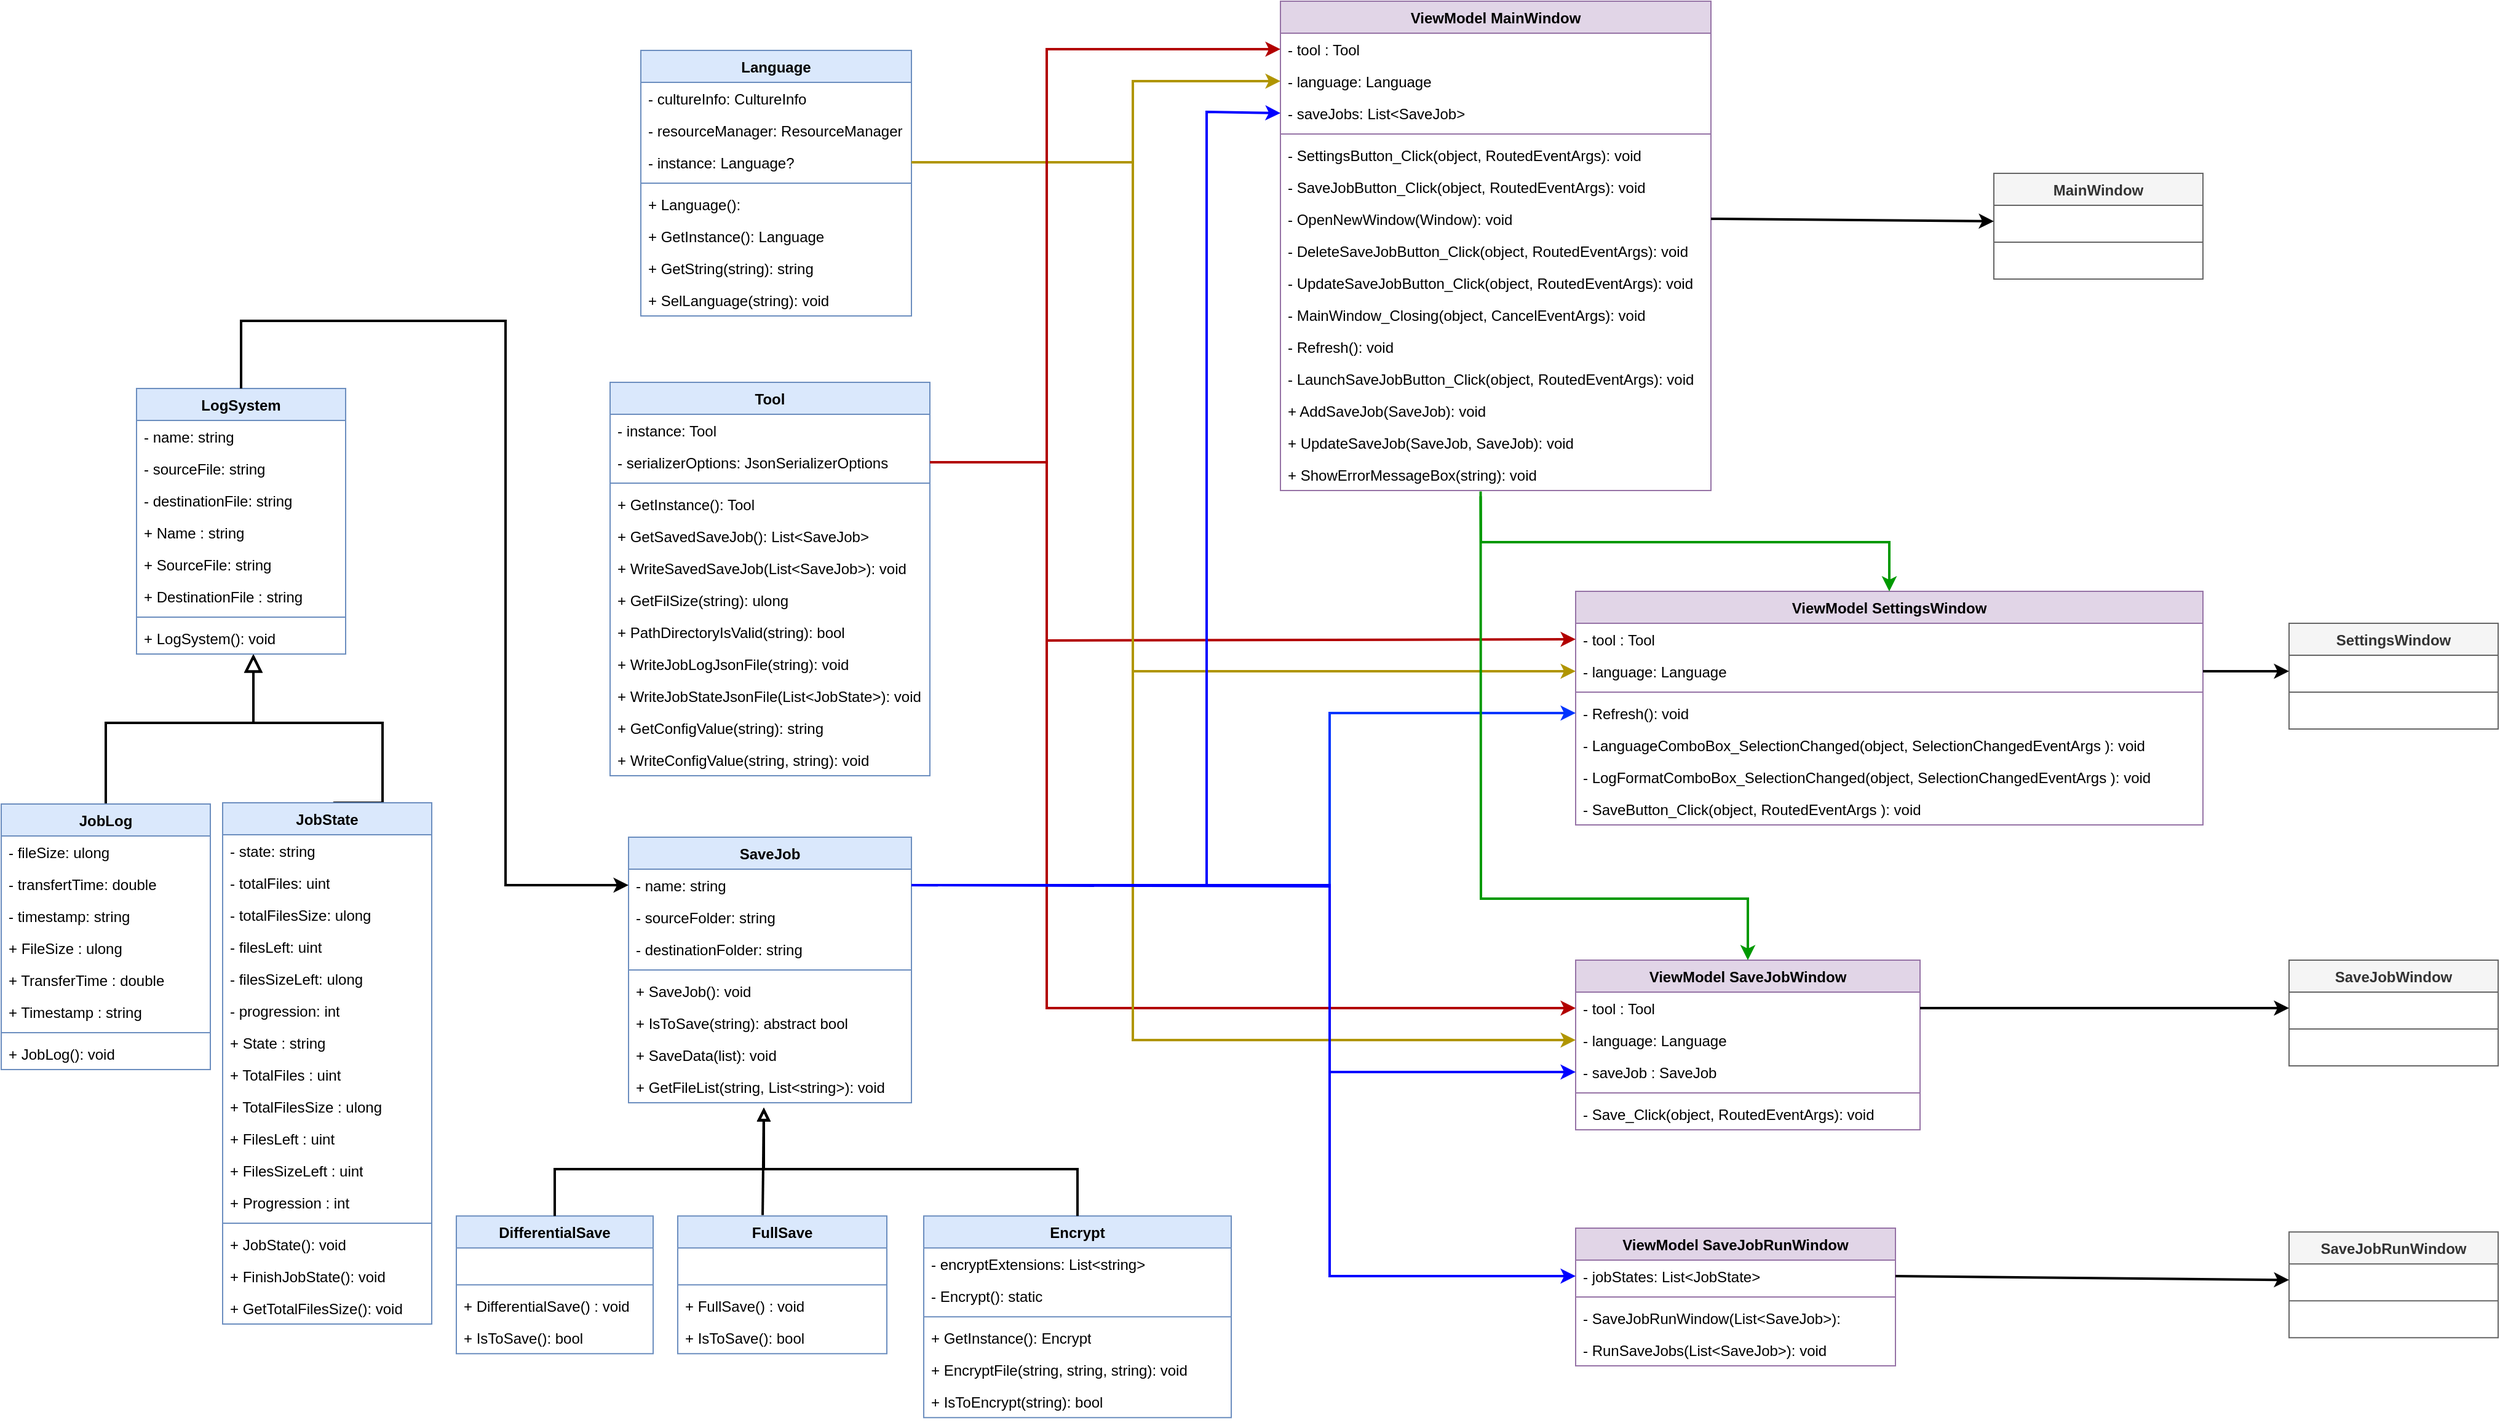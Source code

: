<mxfile version="23.1.6" type="device">
  <diagram name="Page-1" id="JpAXCu7zVkkuIFzoFmwY">
    <mxGraphModel dx="3475" dy="1305" grid="1" gridSize="10" guides="1" tooltips="1" connect="1" arrows="1" fold="1" page="1" pageScale="1" pageWidth="850" pageHeight="1100" background="#ffffff" math="0" shadow="0">
      <root>
        <mxCell id="0" />
        <mxCell id="1" parent="0" />
        <mxCell id="xcpjmEeFddDy2RehwTKN-107" value="SaveJobRunWindow" style="swimlane;fontStyle=1;align=center;verticalAlign=top;childLayout=stackLayout;horizontal=1;startSize=26;horizontalStack=0;resizeParent=1;resizeParentMax=0;resizeLast=0;collapsible=1;marginBottom=0;whiteSpace=wrap;html=1;fillColor=#f5f5f5;strokeColor=#666666;fontColor=#333333;" parent="1" vertex="1">
          <mxGeometry x="1320" y="1431.15" width="170" height="86" as="geometry" />
        </mxCell>
        <mxCell id="xcpjmEeFddDy2RehwTKN-108" value="&amp;nbsp;" style="text;strokeColor=none;fillColor=none;align=left;verticalAlign=top;spacingLeft=4;spacingRight=4;overflow=hidden;rotatable=0;points=[[0,0.5],[1,0.5]];portConstraint=eastwest;whiteSpace=wrap;html=1;" parent="xcpjmEeFddDy2RehwTKN-107" vertex="1">
          <mxGeometry y="26" width="170" height="26" as="geometry" />
        </mxCell>
        <mxCell id="xcpjmEeFddDy2RehwTKN-109" value="" style="line;strokeWidth=1;fillColor=none;align=left;verticalAlign=middle;spacingTop=-1;spacingLeft=3;spacingRight=3;rotatable=0;labelPosition=right;points=[];portConstraint=eastwest;strokeColor=inherit;" parent="xcpjmEeFddDy2RehwTKN-107" vertex="1">
          <mxGeometry y="52" width="170" height="8" as="geometry" />
        </mxCell>
        <mxCell id="xcpjmEeFddDy2RehwTKN-110" value="&lt;div&gt;&lt;br&gt;&lt;/div&gt;" style="text;strokeColor=none;fillColor=none;align=left;verticalAlign=top;spacingLeft=4;spacingRight=4;overflow=hidden;rotatable=0;points=[[0,0.5],[1,0.5]];portConstraint=eastwest;whiteSpace=wrap;html=1;" parent="xcpjmEeFddDy2RehwTKN-107" vertex="1">
          <mxGeometry y="60" width="170" height="26" as="geometry" />
        </mxCell>
        <mxCell id="xcpjmEeFddDy2RehwTKN-127" value="SettingsWindow" style="swimlane;fontStyle=1;align=center;verticalAlign=top;childLayout=stackLayout;horizontal=1;startSize=26;horizontalStack=0;resizeParent=1;resizeParentMax=0;resizeLast=0;collapsible=1;marginBottom=0;whiteSpace=wrap;html=1;fillColor=#f5f5f5;strokeColor=#666666;fontColor=#333333;" parent="1" vertex="1">
          <mxGeometry x="1320" y="936" width="170" height="86" as="geometry" />
        </mxCell>
        <mxCell id="xcpjmEeFddDy2RehwTKN-128" value="&amp;nbsp;" style="text;strokeColor=none;fillColor=none;align=left;verticalAlign=top;spacingLeft=4;spacingRight=4;overflow=hidden;rotatable=0;points=[[0,0.5],[1,0.5]];portConstraint=eastwest;whiteSpace=wrap;html=1;" parent="xcpjmEeFddDy2RehwTKN-127" vertex="1">
          <mxGeometry y="26" width="170" height="26" as="geometry" />
        </mxCell>
        <mxCell id="xcpjmEeFddDy2RehwTKN-129" value="" style="line;strokeWidth=1;fillColor=none;align=left;verticalAlign=middle;spacingTop=-1;spacingLeft=3;spacingRight=3;rotatable=0;labelPosition=right;points=[];portConstraint=eastwest;strokeColor=inherit;" parent="xcpjmEeFddDy2RehwTKN-127" vertex="1">
          <mxGeometry y="52" width="170" height="8" as="geometry" />
        </mxCell>
        <mxCell id="xcpjmEeFddDy2RehwTKN-130" value="&lt;div&gt;&lt;br&gt;&lt;/div&gt;" style="text;strokeColor=none;fillColor=none;align=left;verticalAlign=top;spacingLeft=4;spacingRight=4;overflow=hidden;rotatable=0;points=[[0,0.5],[1,0.5]];portConstraint=eastwest;whiteSpace=wrap;html=1;" parent="xcpjmEeFddDy2RehwTKN-127" vertex="1">
          <mxGeometry y="60" width="170" height="26" as="geometry" />
        </mxCell>
        <mxCell id="xcpjmEeFddDy2RehwTKN-131" value="SaveJobWindow" style="swimlane;fontStyle=1;align=center;verticalAlign=top;childLayout=stackLayout;horizontal=1;startSize=26;horizontalStack=0;resizeParent=1;resizeParentMax=0;resizeLast=0;collapsible=1;marginBottom=0;whiteSpace=wrap;html=1;fillColor=#f5f5f5;strokeColor=#666666;fontColor=#333333;" parent="1" vertex="1">
          <mxGeometry x="1320" y="1210" width="170" height="86" as="geometry" />
        </mxCell>
        <mxCell id="xcpjmEeFddDy2RehwTKN-132" value="&amp;nbsp;" style="text;strokeColor=none;fillColor=none;align=left;verticalAlign=top;spacingLeft=4;spacingRight=4;overflow=hidden;rotatable=0;points=[[0,0.5],[1,0.5]];portConstraint=eastwest;whiteSpace=wrap;html=1;" parent="xcpjmEeFddDy2RehwTKN-131" vertex="1">
          <mxGeometry y="26" width="170" height="26" as="geometry" />
        </mxCell>
        <mxCell id="xcpjmEeFddDy2RehwTKN-133" value="" style="line;strokeWidth=1;fillColor=none;align=left;verticalAlign=middle;spacingTop=-1;spacingLeft=3;spacingRight=3;rotatable=0;labelPosition=right;points=[];portConstraint=eastwest;strokeColor=inherit;" parent="xcpjmEeFddDy2RehwTKN-131" vertex="1">
          <mxGeometry y="52" width="170" height="8" as="geometry" />
        </mxCell>
        <mxCell id="xcpjmEeFddDy2RehwTKN-134" value="&lt;div&gt;&lt;br&gt;&lt;/div&gt;" style="text;strokeColor=none;fillColor=none;align=left;verticalAlign=top;spacingLeft=4;spacingRight=4;overflow=hidden;rotatable=0;points=[[0,0.5],[1,0.5]];portConstraint=eastwest;whiteSpace=wrap;html=1;" parent="xcpjmEeFddDy2RehwTKN-131" vertex="1">
          <mxGeometry y="60" width="170" height="26" as="geometry" />
        </mxCell>
        <mxCell id="xcpjmEeFddDy2RehwTKN-286" value="Tool" style="swimlane;fontStyle=1;align=center;verticalAlign=top;childLayout=stackLayout;horizontal=1;startSize=26;horizontalStack=0;resizeParent=1;resizeParentMax=0;resizeLast=0;collapsible=1;marginBottom=0;whiteSpace=wrap;html=1;fillColor=#dae8fc;strokeColor=#6c8ebf;" parent="1" vertex="1">
          <mxGeometry x="-45" y="740" width="260" height="320" as="geometry" />
        </mxCell>
        <mxCell id="xcpjmEeFddDy2RehwTKN-287" value="- instance: Tool" style="text;strokeColor=none;fillColor=none;align=left;verticalAlign=top;spacingLeft=4;spacingRight=4;overflow=hidden;rotatable=0;points=[[0,0.5],[1,0.5]];portConstraint=eastwest;whiteSpace=wrap;html=1;" parent="xcpjmEeFddDy2RehwTKN-286" vertex="1">
          <mxGeometry y="26" width="260" height="26" as="geometry" />
        </mxCell>
        <mxCell id="xcpjmEeFddDy2RehwTKN-288" value="- serializerOptions: JsonSerializerOptions&amp;nbsp;" style="text;strokeColor=none;fillColor=none;align=left;verticalAlign=top;spacingLeft=4;spacingRight=4;overflow=hidden;rotatable=0;points=[[0,0.5],[1,0.5]];portConstraint=eastwest;whiteSpace=wrap;html=1;" parent="xcpjmEeFddDy2RehwTKN-286" vertex="1">
          <mxGeometry y="52" width="260" height="26" as="geometry" />
        </mxCell>
        <mxCell id="xcpjmEeFddDy2RehwTKN-289" value="" style="line;strokeWidth=1;fillColor=none;align=left;verticalAlign=middle;spacingTop=-1;spacingLeft=3;spacingRight=3;rotatable=0;labelPosition=right;points=[];portConstraint=eastwest;strokeColor=inherit;" parent="xcpjmEeFddDy2RehwTKN-286" vertex="1">
          <mxGeometry y="78" width="260" height="8" as="geometry" />
        </mxCell>
        <mxCell id="xcpjmEeFddDy2RehwTKN-290" value="+ GetInstance(): Tool" style="text;strokeColor=none;fillColor=none;align=left;verticalAlign=top;spacingLeft=4;spacingRight=4;overflow=hidden;rotatable=0;points=[[0,0.5],[1,0.5]];portConstraint=eastwest;whiteSpace=wrap;html=1;" parent="xcpjmEeFddDy2RehwTKN-286" vertex="1">
          <mxGeometry y="86" width="260" height="26" as="geometry" />
        </mxCell>
        <mxCell id="xcpjmEeFddDy2RehwTKN-291" value="+ GetSavedSaveJob(): List&amp;lt;SaveJob&amp;gt;" style="text;strokeColor=none;fillColor=none;align=left;verticalAlign=top;spacingLeft=4;spacingRight=4;overflow=hidden;rotatable=0;points=[[0,0.5],[1,0.5]];portConstraint=eastwest;whiteSpace=wrap;html=1;" parent="xcpjmEeFddDy2RehwTKN-286" vertex="1">
          <mxGeometry y="112" width="260" height="26" as="geometry" />
        </mxCell>
        <mxCell id="xcpjmEeFddDy2RehwTKN-292" value="+ WriteSavedSaveJob(List&amp;lt;SaveJob&amp;gt;): void&amp;nbsp;" style="text;strokeColor=none;fillColor=none;align=left;verticalAlign=top;spacingLeft=4;spacingRight=4;overflow=hidden;rotatable=0;points=[[0,0.5],[1,0.5]];portConstraint=eastwest;whiteSpace=wrap;html=1;" parent="xcpjmEeFddDy2RehwTKN-286" vertex="1">
          <mxGeometry y="138" width="260" height="26" as="geometry" />
        </mxCell>
        <mxCell id="xcpjmEeFddDy2RehwTKN-293" value="+ GetFilSize(string): ulong" style="text;strokeColor=none;fillColor=none;align=left;verticalAlign=top;spacingLeft=4;spacingRight=4;overflow=hidden;rotatable=0;points=[[0,0.5],[1,0.5]];portConstraint=eastwest;whiteSpace=wrap;html=1;" parent="xcpjmEeFddDy2RehwTKN-286" vertex="1">
          <mxGeometry y="164" width="260" height="26" as="geometry" />
        </mxCell>
        <mxCell id="xcpjmEeFddDy2RehwTKN-294" value="+ PathDirectoryIsValid(string): bool" style="text;strokeColor=none;fillColor=none;align=left;verticalAlign=top;spacingLeft=4;spacingRight=4;overflow=hidden;rotatable=0;points=[[0,0.5],[1,0.5]];portConstraint=eastwest;whiteSpace=wrap;html=1;" parent="xcpjmEeFddDy2RehwTKN-286" vertex="1">
          <mxGeometry y="190" width="260" height="26" as="geometry" />
        </mxCell>
        <mxCell id="xcpjmEeFddDy2RehwTKN-295" value="+ WriteJobLogJsonFile(string): void" style="text;strokeColor=none;fillColor=none;align=left;verticalAlign=top;spacingLeft=4;spacingRight=4;overflow=hidden;rotatable=0;points=[[0,0.5],[1,0.5]];portConstraint=eastwest;whiteSpace=wrap;html=1;" parent="xcpjmEeFddDy2RehwTKN-286" vertex="1">
          <mxGeometry y="216" width="260" height="26" as="geometry" />
        </mxCell>
        <mxCell id="xcpjmEeFddDy2RehwTKN-296" value="+ WriteJobStateJsonFile(List&amp;lt;JobState&amp;gt;): void" style="text;strokeColor=none;fillColor=none;align=left;verticalAlign=top;spacingLeft=4;spacingRight=4;overflow=hidden;rotatable=0;points=[[0,0.5],[1,0.5]];portConstraint=eastwest;whiteSpace=wrap;html=1;" parent="xcpjmEeFddDy2RehwTKN-286" vertex="1">
          <mxGeometry y="242" width="260" height="26" as="geometry" />
        </mxCell>
        <mxCell id="RHlhWhEu1yt-TJ7gGZLQ-40" value="+ GetConfigValue(string): string" style="text;strokeColor=none;fillColor=none;align=left;verticalAlign=top;spacingLeft=4;spacingRight=4;overflow=hidden;rotatable=0;points=[[0,0.5],[1,0.5]];portConstraint=eastwest;whiteSpace=wrap;html=1;" parent="xcpjmEeFddDy2RehwTKN-286" vertex="1">
          <mxGeometry y="268" width="260" height="26" as="geometry" />
        </mxCell>
        <mxCell id="RHlhWhEu1yt-TJ7gGZLQ-52" value="+ WriteConfigValue(string, string): void" style="text;strokeColor=none;fillColor=none;align=left;verticalAlign=top;spacingLeft=4;spacingRight=4;overflow=hidden;rotatable=0;points=[[0,0.5],[1,0.5]];portConstraint=eastwest;whiteSpace=wrap;html=1;" parent="xcpjmEeFddDy2RehwTKN-286" vertex="1">
          <mxGeometry y="294" width="260" height="26" as="geometry" />
        </mxCell>
        <mxCell id="xcpjmEeFddDy2RehwTKN-297" value="Language" style="swimlane;fontStyle=1;align=center;verticalAlign=top;childLayout=stackLayout;horizontal=1;startSize=26;horizontalStack=0;resizeParent=1;resizeParentMax=0;resizeLast=0;collapsible=1;marginBottom=0;whiteSpace=wrap;html=1;fillColor=#dae8fc;strokeColor=#6c8ebf;" parent="1" vertex="1">
          <mxGeometry x="-20" y="470" width="220" height="216" as="geometry" />
        </mxCell>
        <mxCell id="xcpjmEeFddDy2RehwTKN-298" value="- cultureInfo: CultureInfo" style="text;strokeColor=none;fillColor=none;align=left;verticalAlign=top;spacingLeft=4;spacingRight=4;overflow=hidden;rotatable=0;points=[[0,0.5],[1,0.5]];portConstraint=eastwest;whiteSpace=wrap;html=1;" parent="xcpjmEeFddDy2RehwTKN-297" vertex="1">
          <mxGeometry y="26" width="220" height="26" as="geometry" />
        </mxCell>
        <mxCell id="xcpjmEeFddDy2RehwTKN-299" value="- resourceManager: ResourceManager" style="text;strokeColor=none;fillColor=none;align=left;verticalAlign=top;spacingLeft=4;spacingRight=4;overflow=hidden;rotatable=0;points=[[0,0.5],[1,0.5]];portConstraint=eastwest;whiteSpace=wrap;html=1;" parent="xcpjmEeFddDy2RehwTKN-297" vertex="1">
          <mxGeometry y="52" width="220" height="26" as="geometry" />
        </mxCell>
        <mxCell id="xcpjmEeFddDy2RehwTKN-300" value="- instance: Language?" style="text;strokeColor=none;fillColor=none;align=left;verticalAlign=top;spacingLeft=4;spacingRight=4;overflow=hidden;rotatable=0;points=[[0,0.5],[1,0.5]];portConstraint=eastwest;whiteSpace=wrap;html=1;" parent="xcpjmEeFddDy2RehwTKN-297" vertex="1">
          <mxGeometry y="78" width="220" height="26" as="geometry" />
        </mxCell>
        <mxCell id="xcpjmEeFddDy2RehwTKN-301" value="" style="line;strokeWidth=1;fillColor=none;align=left;verticalAlign=middle;spacingTop=-1;spacingLeft=3;spacingRight=3;rotatable=0;labelPosition=right;points=[];portConstraint=eastwest;strokeColor=inherit;" parent="xcpjmEeFddDy2RehwTKN-297" vertex="1">
          <mxGeometry y="104" width="220" height="8" as="geometry" />
        </mxCell>
        <mxCell id="xcpjmEeFddDy2RehwTKN-302" value="+ Language():&amp;nbsp;" style="text;strokeColor=none;fillColor=none;align=left;verticalAlign=top;spacingLeft=4;spacingRight=4;overflow=hidden;rotatable=0;points=[[0,0.5],[1,0.5]];portConstraint=eastwest;whiteSpace=wrap;html=1;" parent="xcpjmEeFddDy2RehwTKN-297" vertex="1">
          <mxGeometry y="112" width="220" height="26" as="geometry" />
        </mxCell>
        <mxCell id="xcpjmEeFddDy2RehwTKN-303" value="+ GetInstance(): Language" style="text;strokeColor=none;fillColor=none;align=left;verticalAlign=top;spacingLeft=4;spacingRight=4;overflow=hidden;rotatable=0;points=[[0,0.5],[1,0.5]];portConstraint=eastwest;whiteSpace=wrap;html=1;" parent="xcpjmEeFddDy2RehwTKN-297" vertex="1">
          <mxGeometry y="138" width="220" height="26" as="geometry" />
        </mxCell>
        <mxCell id="xcpjmEeFddDy2RehwTKN-304" value="+ GetString(string): string" style="text;strokeColor=none;fillColor=none;align=left;verticalAlign=top;spacingLeft=4;spacingRight=4;overflow=hidden;rotatable=0;points=[[0,0.5],[1,0.5]];portConstraint=eastwest;whiteSpace=wrap;html=1;" parent="xcpjmEeFddDy2RehwTKN-297" vertex="1">
          <mxGeometry y="164" width="220" height="26" as="geometry" />
        </mxCell>
        <mxCell id="xcpjmEeFddDy2RehwTKN-305" value="+ SelLanguage(string): void" style="text;strokeColor=none;fillColor=none;align=left;verticalAlign=top;spacingLeft=4;spacingRight=4;overflow=hidden;rotatable=0;points=[[0,0.5],[1,0.5]];portConstraint=eastwest;whiteSpace=wrap;html=1;" parent="xcpjmEeFddDy2RehwTKN-297" vertex="1">
          <mxGeometry y="190" width="220" height="26" as="geometry" />
        </mxCell>
        <mxCell id="xcpjmEeFddDy2RehwTKN-306" value="SaveJob" style="swimlane;fontStyle=1;align=center;verticalAlign=top;childLayout=stackLayout;horizontal=1;startSize=26;horizontalStack=0;resizeParent=1;resizeParentMax=0;resizeLast=0;collapsible=1;marginBottom=0;whiteSpace=wrap;html=1;fillColor=#dae8fc;strokeColor=#6c8ebf;" parent="1" vertex="1">
          <mxGeometry x="-30" y="1110" width="230" height="216" as="geometry" />
        </mxCell>
        <mxCell id="xcpjmEeFddDy2RehwTKN-307" value="- name: string" style="text;strokeColor=none;fillColor=none;align=left;verticalAlign=top;spacingLeft=4;spacingRight=4;overflow=hidden;rotatable=0;points=[[0,0.5],[1,0.5]];portConstraint=eastwest;whiteSpace=wrap;html=1;" parent="xcpjmEeFddDy2RehwTKN-306" vertex="1">
          <mxGeometry y="26" width="230" height="26" as="geometry" />
        </mxCell>
        <mxCell id="xcpjmEeFddDy2RehwTKN-308" value="- sourceFolder: string" style="text;strokeColor=none;fillColor=none;align=left;verticalAlign=top;spacingLeft=4;spacingRight=4;overflow=hidden;rotatable=0;points=[[0,0.5],[1,0.5]];portConstraint=eastwest;whiteSpace=wrap;html=1;" parent="xcpjmEeFddDy2RehwTKN-306" vertex="1">
          <mxGeometry y="52" width="230" height="26" as="geometry" />
        </mxCell>
        <mxCell id="xcpjmEeFddDy2RehwTKN-309" value="- destinationFolder: string" style="text;strokeColor=none;fillColor=none;align=left;verticalAlign=top;spacingLeft=4;spacingRight=4;overflow=hidden;rotatable=0;points=[[0,0.5],[1,0.5]];portConstraint=eastwest;whiteSpace=wrap;html=1;" parent="xcpjmEeFddDy2RehwTKN-306" vertex="1">
          <mxGeometry y="78" width="230" height="26" as="geometry" />
        </mxCell>
        <mxCell id="xcpjmEeFddDy2RehwTKN-310" value="" style="line;strokeWidth=1;fillColor=none;align=left;verticalAlign=middle;spacingTop=-1;spacingLeft=3;spacingRight=3;rotatable=0;labelPosition=right;points=[];portConstraint=eastwest;strokeColor=inherit;" parent="xcpjmEeFddDy2RehwTKN-306" vertex="1">
          <mxGeometry y="104" width="230" height="8" as="geometry" />
        </mxCell>
        <mxCell id="xcpjmEeFddDy2RehwTKN-311" value="+ SaveJob(): void" style="text;strokeColor=none;fillColor=none;align=left;verticalAlign=top;spacingLeft=4;spacingRight=4;overflow=hidden;rotatable=0;points=[[0,0.5],[1,0.5]];portConstraint=eastwest;whiteSpace=wrap;html=1;" parent="xcpjmEeFddDy2RehwTKN-306" vertex="1">
          <mxGeometry y="112" width="230" height="26" as="geometry" />
        </mxCell>
        <mxCell id="xcpjmEeFddDy2RehwTKN-312" value="+ IsToSave(string): abstract bool" style="text;strokeColor=none;fillColor=none;align=left;verticalAlign=top;spacingLeft=4;spacingRight=4;overflow=hidden;rotatable=0;points=[[0,0.5],[1,0.5]];portConstraint=eastwest;whiteSpace=wrap;html=1;" parent="xcpjmEeFddDy2RehwTKN-306" vertex="1">
          <mxGeometry y="138" width="230" height="26" as="geometry" />
        </mxCell>
        <mxCell id="xcpjmEeFddDy2RehwTKN-313" value="+ SaveData(list): void" style="text;strokeColor=none;fillColor=none;align=left;verticalAlign=top;spacingLeft=4;spacingRight=4;overflow=hidden;rotatable=0;points=[[0,0.5],[1,0.5]];portConstraint=eastwest;whiteSpace=wrap;html=1;" parent="xcpjmEeFddDy2RehwTKN-306" vertex="1">
          <mxGeometry y="164" width="230" height="26" as="geometry" />
        </mxCell>
        <mxCell id="xcpjmEeFddDy2RehwTKN-314" value="+ GetFileList(string, List&amp;lt;string&amp;gt;): void" style="text;strokeColor=none;fillColor=none;align=left;verticalAlign=top;spacingLeft=4;spacingRight=4;overflow=hidden;rotatable=0;points=[[0,0.5],[1,0.5]];portConstraint=eastwest;whiteSpace=wrap;html=1;" parent="xcpjmEeFddDy2RehwTKN-306" vertex="1">
          <mxGeometry y="190" width="230" height="26" as="geometry" />
        </mxCell>
        <mxCell id="xcpjmEeFddDy2RehwTKN-315" value="FullSave" style="swimlane;fontStyle=1;align=center;verticalAlign=top;childLayout=stackLayout;horizontal=1;startSize=26;horizontalStack=0;resizeParent=1;resizeParentMax=0;resizeLast=0;collapsible=1;marginBottom=0;whiteSpace=wrap;html=1;fillColor=#dae8fc;strokeColor=#6c8ebf;" parent="1" vertex="1">
          <mxGeometry x="10" y="1418.15" width="170" height="112" as="geometry" />
        </mxCell>
        <mxCell id="xcpjmEeFddDy2RehwTKN-316" value="&amp;nbsp;" style="text;strokeColor=none;fillColor=none;align=left;verticalAlign=top;spacingLeft=4;spacingRight=4;overflow=hidden;rotatable=0;points=[[0,0.5],[1,0.5]];portConstraint=eastwest;whiteSpace=wrap;html=1;" parent="xcpjmEeFddDy2RehwTKN-315" vertex="1">
          <mxGeometry y="26" width="170" height="26" as="geometry" />
        </mxCell>
        <mxCell id="xcpjmEeFddDy2RehwTKN-317" value="" style="line;strokeWidth=1;fillColor=none;align=left;verticalAlign=middle;spacingTop=-1;spacingLeft=3;spacingRight=3;rotatable=0;labelPosition=right;points=[];portConstraint=eastwest;strokeColor=inherit;" parent="xcpjmEeFddDy2RehwTKN-315" vertex="1">
          <mxGeometry y="52" width="170" height="8" as="geometry" />
        </mxCell>
        <mxCell id="xcpjmEeFddDy2RehwTKN-318" value="&lt;div&gt;+ FullSave() : void&lt;/div&gt;&lt;div&gt;&lt;br&gt;&lt;/div&gt;" style="text;strokeColor=none;fillColor=none;align=left;verticalAlign=top;spacingLeft=4;spacingRight=4;overflow=hidden;rotatable=0;points=[[0,0.5],[1,0.5]];portConstraint=eastwest;whiteSpace=wrap;html=1;" parent="xcpjmEeFddDy2RehwTKN-315" vertex="1">
          <mxGeometry y="60" width="170" height="26" as="geometry" />
        </mxCell>
        <mxCell id="xcpjmEeFddDy2RehwTKN-319" value="+ IsToSave(): bool" style="text;strokeColor=none;fillColor=none;align=left;verticalAlign=top;spacingLeft=4;spacingRight=4;overflow=hidden;rotatable=0;points=[[0,0.5],[1,0.5]];portConstraint=eastwest;whiteSpace=wrap;html=1;" parent="xcpjmEeFddDy2RehwTKN-315" vertex="1">
          <mxGeometry y="86" width="170" height="26" as="geometry" />
        </mxCell>
        <mxCell id="xcpjmEeFddDy2RehwTKN-320" value="DifferentialSave" style="swimlane;fontStyle=1;align=center;verticalAlign=top;childLayout=stackLayout;horizontal=1;startSize=26;horizontalStack=0;resizeParent=1;resizeParentMax=0;resizeLast=0;collapsible=1;marginBottom=0;whiteSpace=wrap;html=1;fillColor=#dae8fc;strokeColor=#6c8ebf;" parent="1" vertex="1">
          <mxGeometry x="-170" y="1418.15" width="160" height="112" as="geometry" />
        </mxCell>
        <mxCell id="xcpjmEeFddDy2RehwTKN-321" value="&amp;nbsp;" style="text;strokeColor=none;fillColor=none;align=left;verticalAlign=top;spacingLeft=4;spacingRight=4;overflow=hidden;rotatable=0;points=[[0,0.5],[1,0.5]];portConstraint=eastwest;whiteSpace=wrap;html=1;" parent="xcpjmEeFddDy2RehwTKN-320" vertex="1">
          <mxGeometry y="26" width="160" height="26" as="geometry" />
        </mxCell>
        <mxCell id="xcpjmEeFddDy2RehwTKN-322" value="" style="line;strokeWidth=1;fillColor=none;align=left;verticalAlign=middle;spacingTop=-1;spacingLeft=3;spacingRight=3;rotatable=0;labelPosition=right;points=[];portConstraint=eastwest;strokeColor=inherit;" parent="xcpjmEeFddDy2RehwTKN-320" vertex="1">
          <mxGeometry y="52" width="160" height="8" as="geometry" />
        </mxCell>
        <mxCell id="xcpjmEeFddDy2RehwTKN-323" value="+ DifferentialSave() : void" style="text;strokeColor=none;fillColor=none;align=left;verticalAlign=top;spacingLeft=4;spacingRight=4;overflow=hidden;rotatable=0;points=[[0,0.5],[1,0.5]];portConstraint=eastwest;whiteSpace=wrap;html=1;" parent="xcpjmEeFddDy2RehwTKN-320" vertex="1">
          <mxGeometry y="60" width="160" height="26" as="geometry" />
        </mxCell>
        <mxCell id="xcpjmEeFddDy2RehwTKN-324" value="&lt;div&gt;+ IsToSave(): bool&lt;/div&gt;&lt;div&gt;&lt;br&gt;&lt;/div&gt;" style="text;strokeColor=none;fillColor=none;align=left;verticalAlign=top;spacingLeft=4;spacingRight=4;overflow=hidden;rotatable=0;points=[[0,0.5],[1,0.5]];portConstraint=eastwest;whiteSpace=wrap;html=1;" parent="xcpjmEeFddDy2RehwTKN-320" vertex="1">
          <mxGeometry y="86" width="160" height="26" as="geometry" />
        </mxCell>
        <mxCell id="xcpjmEeFddDy2RehwTKN-328" style="endArrow=block;endSize=10;endFill=0;html=1;rounded=0;edgeStyle=orthogonalEdgeStyle;exitX=0.5;exitY=0;exitDx=0;exitDy=0;strokeWidth=2;" parent="1" source="xcpjmEeFddDy2RehwTKN-329" edge="1">
          <mxGeometry relative="1" as="geometry">
            <Array as="points">
              <mxPoint x="-455" y="1017" />
              <mxPoint x="-335" y="1017" />
            </Array>
            <mxPoint x="-440" y="1088" as="sourcePoint" />
            <mxPoint x="-335" y="961" as="targetPoint" />
          </mxGeometry>
        </mxCell>
        <mxCell id="xcpjmEeFddDy2RehwTKN-329" value="JobLog" style="swimlane;fontStyle=1;align=center;verticalAlign=top;childLayout=stackLayout;horizontal=1;startSize=26;horizontalStack=0;resizeParent=1;resizeParentMax=0;resizeLast=0;collapsible=1;marginBottom=0;whiteSpace=wrap;html=1;fillColor=#dae8fc;strokeColor=#6c8ebf;" parent="1" vertex="1">
          <mxGeometry x="-540" y="1083" width="170" height="216" as="geometry">
            <mxRectangle x="-510" y="665" width="70" height="30" as="alternateBounds" />
          </mxGeometry>
        </mxCell>
        <mxCell id="xcpjmEeFddDy2RehwTKN-330" value="- fileSize: ulong" style="text;strokeColor=none;fillColor=none;align=left;verticalAlign=top;spacingLeft=4;spacingRight=4;overflow=hidden;rotatable=0;points=[[0,0.5],[1,0.5]];portConstraint=eastwest;whiteSpace=wrap;html=1;" parent="xcpjmEeFddDy2RehwTKN-329" vertex="1">
          <mxGeometry y="26" width="170" height="26" as="geometry" />
        </mxCell>
        <mxCell id="xcpjmEeFddDy2RehwTKN-331" value="- transfertTime: double" style="text;strokeColor=none;fillColor=none;align=left;verticalAlign=top;spacingLeft=4;spacingRight=4;overflow=hidden;rotatable=0;points=[[0,0.5],[1,0.5]];portConstraint=eastwest;whiteSpace=wrap;html=1;" parent="xcpjmEeFddDy2RehwTKN-329" vertex="1">
          <mxGeometry y="52" width="170" height="26" as="geometry" />
        </mxCell>
        <mxCell id="xcpjmEeFddDy2RehwTKN-332" value="- timestamp: string" style="text;strokeColor=none;fillColor=none;align=left;verticalAlign=top;spacingLeft=4;spacingRight=4;overflow=hidden;rotatable=0;points=[[0,0.5],[1,0.5]];portConstraint=eastwest;whiteSpace=wrap;html=1;" parent="xcpjmEeFddDy2RehwTKN-329" vertex="1">
          <mxGeometry y="78" width="170" height="26" as="geometry" />
        </mxCell>
        <mxCell id="xcpjmEeFddDy2RehwTKN-333" value="+ FileSize : ulong" style="text;strokeColor=none;fillColor=none;align=left;verticalAlign=top;spacingLeft=4;spacingRight=4;overflow=hidden;rotatable=0;points=[[0,0.5],[1,0.5]];portConstraint=eastwest;whiteSpace=wrap;html=1;" parent="xcpjmEeFddDy2RehwTKN-329" vertex="1">
          <mxGeometry y="104" width="170" height="26" as="geometry" />
        </mxCell>
        <mxCell id="xcpjmEeFddDy2RehwTKN-334" value="+ TransferTime : double" style="text;strokeColor=none;fillColor=none;align=left;verticalAlign=top;spacingLeft=4;spacingRight=4;overflow=hidden;rotatable=0;points=[[0,0.5],[1,0.5]];portConstraint=eastwest;whiteSpace=wrap;html=1;" parent="xcpjmEeFddDy2RehwTKN-329" vertex="1">
          <mxGeometry y="130" width="170" height="26" as="geometry" />
        </mxCell>
        <mxCell id="xcpjmEeFddDy2RehwTKN-335" value="+ Timestamp : string" style="text;strokeColor=none;fillColor=none;align=left;verticalAlign=top;spacingLeft=4;spacingRight=4;overflow=hidden;rotatable=0;points=[[0,0.5],[1,0.5]];portConstraint=eastwest;whiteSpace=wrap;html=1;" parent="xcpjmEeFddDy2RehwTKN-329" vertex="1">
          <mxGeometry y="156" width="170" height="26" as="geometry" />
        </mxCell>
        <mxCell id="xcpjmEeFddDy2RehwTKN-336" value="" style="line;strokeWidth=1;fillColor=none;align=left;verticalAlign=middle;spacingTop=-1;spacingLeft=3;spacingRight=3;rotatable=0;labelPosition=right;points=[];portConstraint=eastwest;strokeColor=inherit;" parent="xcpjmEeFddDy2RehwTKN-329" vertex="1">
          <mxGeometry y="182" width="170" height="8" as="geometry" />
        </mxCell>
        <mxCell id="xcpjmEeFddDy2RehwTKN-337" value="+ JobLog(): void" style="text;strokeColor=none;fillColor=none;align=left;verticalAlign=top;spacingLeft=4;spacingRight=4;overflow=hidden;rotatable=0;points=[[0,0.5],[1,0.5]];portConstraint=eastwest;whiteSpace=wrap;html=1;" parent="xcpjmEeFddDy2RehwTKN-329" vertex="1">
          <mxGeometry y="190" width="170" height="26" as="geometry" />
        </mxCell>
        <mxCell id="xcpjmEeFddDy2RehwTKN-338" style="endArrow=block;endSize=10;endFill=0;html=1;rounded=0;edgeStyle=orthogonalEdgeStyle;exitX=0.5;exitY=0;exitDx=0;exitDy=0;strokeWidth=2;" parent="1" edge="1">
          <mxGeometry relative="1" as="geometry">
            <Array as="points">
              <mxPoint x="-230" y="1082" />
              <mxPoint x="-230" y="1017" />
              <mxPoint x="-335" y="1017" />
            </Array>
            <mxPoint x="-270" y="1082" as="sourcePoint" />
            <mxPoint x="-335" y="961" as="targetPoint" />
          </mxGeometry>
        </mxCell>
        <mxCell id="xcpjmEeFddDy2RehwTKN-339" value="JobState" style="swimlane;fontStyle=1;align=center;verticalAlign=top;childLayout=stackLayout;horizontal=1;startSize=26;horizontalStack=0;resizeParent=1;resizeParentMax=0;resizeLast=0;collapsible=1;marginBottom=0;whiteSpace=wrap;html=1;fillColor=#dae8fc;strokeColor=#6c8ebf;" parent="1" vertex="1">
          <mxGeometry x="-360" y="1082" width="170" height="424" as="geometry">
            <mxRectangle x="600" y="520" width="70" height="30" as="alternateBounds" />
          </mxGeometry>
        </mxCell>
        <mxCell id="xcpjmEeFddDy2RehwTKN-340" value="- state: string" style="text;strokeColor=none;fillColor=none;align=left;verticalAlign=top;spacingLeft=4;spacingRight=4;overflow=hidden;rotatable=0;points=[[0,0.5],[1,0.5]];portConstraint=eastwest;whiteSpace=wrap;html=1;" parent="xcpjmEeFddDy2RehwTKN-339" vertex="1">
          <mxGeometry y="26" width="170" height="26" as="geometry" />
        </mxCell>
        <mxCell id="xcpjmEeFddDy2RehwTKN-341" value="- totalFiles: uint" style="text;strokeColor=none;fillColor=none;align=left;verticalAlign=top;spacingLeft=4;spacingRight=4;overflow=hidden;rotatable=0;points=[[0,0.5],[1,0.5]];portConstraint=eastwest;whiteSpace=wrap;html=1;" parent="xcpjmEeFddDy2RehwTKN-339" vertex="1">
          <mxGeometry y="52" width="170" height="26" as="geometry" />
        </mxCell>
        <mxCell id="xcpjmEeFddDy2RehwTKN-342" value="- totalFilesSize: ulong" style="text;strokeColor=none;fillColor=none;align=left;verticalAlign=top;spacingLeft=4;spacingRight=4;overflow=hidden;rotatable=0;points=[[0,0.5],[1,0.5]];portConstraint=eastwest;whiteSpace=wrap;html=1;" parent="xcpjmEeFddDy2RehwTKN-339" vertex="1">
          <mxGeometry y="78" width="170" height="26" as="geometry" />
        </mxCell>
        <mxCell id="xcpjmEeFddDy2RehwTKN-343" value="- filesLeft: uint" style="text;strokeColor=none;fillColor=none;align=left;verticalAlign=top;spacingLeft=4;spacingRight=4;overflow=hidden;rotatable=0;points=[[0,0.5],[1,0.5]];portConstraint=eastwest;whiteSpace=wrap;html=1;" parent="xcpjmEeFddDy2RehwTKN-339" vertex="1">
          <mxGeometry y="104" width="170" height="26" as="geometry" />
        </mxCell>
        <mxCell id="xcpjmEeFddDy2RehwTKN-344" value="- filesSizeLeft: ulong" style="text;strokeColor=none;fillColor=none;align=left;verticalAlign=top;spacingLeft=4;spacingRight=4;overflow=hidden;rotatable=0;points=[[0,0.5],[1,0.5]];portConstraint=eastwest;whiteSpace=wrap;html=1;" parent="xcpjmEeFddDy2RehwTKN-339" vertex="1">
          <mxGeometry y="130" width="170" height="26" as="geometry" />
        </mxCell>
        <mxCell id="xcpjmEeFddDy2RehwTKN-345" value="- progression: int" style="text;strokeColor=none;fillColor=none;align=left;verticalAlign=top;spacingLeft=4;spacingRight=4;overflow=hidden;rotatable=0;points=[[0,0.5],[1,0.5]];portConstraint=eastwest;whiteSpace=wrap;html=1;" parent="xcpjmEeFddDy2RehwTKN-339" vertex="1">
          <mxGeometry y="156" width="170" height="26" as="geometry" />
        </mxCell>
        <mxCell id="xcpjmEeFddDy2RehwTKN-346" value="+ State : string" style="text;strokeColor=none;fillColor=none;align=left;verticalAlign=top;spacingLeft=4;spacingRight=4;overflow=hidden;rotatable=0;points=[[0,0.5],[1,0.5]];portConstraint=eastwest;whiteSpace=wrap;html=1;" parent="xcpjmEeFddDy2RehwTKN-339" vertex="1">
          <mxGeometry y="182" width="170" height="26" as="geometry" />
        </mxCell>
        <mxCell id="xcpjmEeFddDy2RehwTKN-347" value="+ TotalFiles : uint" style="text;strokeColor=none;fillColor=none;align=left;verticalAlign=top;spacingLeft=4;spacingRight=4;overflow=hidden;rotatable=0;points=[[0,0.5],[1,0.5]];portConstraint=eastwest;whiteSpace=wrap;html=1;" parent="xcpjmEeFddDy2RehwTKN-339" vertex="1">
          <mxGeometry y="208" width="170" height="26" as="geometry" />
        </mxCell>
        <mxCell id="xcpjmEeFddDy2RehwTKN-348" value="+ TotalFilesSize : ulong" style="text;strokeColor=none;fillColor=none;align=left;verticalAlign=top;spacingLeft=4;spacingRight=4;overflow=hidden;rotatable=0;points=[[0,0.5],[1,0.5]];portConstraint=eastwest;whiteSpace=wrap;html=1;" parent="xcpjmEeFddDy2RehwTKN-339" vertex="1">
          <mxGeometry y="234" width="170" height="26" as="geometry" />
        </mxCell>
        <mxCell id="xcpjmEeFddDy2RehwTKN-349" value="+ FilesLeft : uint" style="text;strokeColor=none;fillColor=none;align=left;verticalAlign=top;spacingLeft=4;spacingRight=4;overflow=hidden;rotatable=0;points=[[0,0.5],[1,0.5]];portConstraint=eastwest;whiteSpace=wrap;html=1;" parent="xcpjmEeFddDy2RehwTKN-339" vertex="1">
          <mxGeometry y="260" width="170" height="26" as="geometry" />
        </mxCell>
        <mxCell id="xcpjmEeFddDy2RehwTKN-350" value="+ FilesSizeLeft : uint" style="text;strokeColor=none;fillColor=none;align=left;verticalAlign=top;spacingLeft=4;spacingRight=4;overflow=hidden;rotatable=0;points=[[0,0.5],[1,0.5]];portConstraint=eastwest;whiteSpace=wrap;html=1;" parent="xcpjmEeFddDy2RehwTKN-339" vertex="1">
          <mxGeometry y="286" width="170" height="26" as="geometry" />
        </mxCell>
        <mxCell id="xcpjmEeFddDy2RehwTKN-351" value="+ Progression : int" style="text;strokeColor=none;fillColor=none;align=left;verticalAlign=top;spacingLeft=4;spacingRight=4;overflow=hidden;rotatable=0;points=[[0,0.5],[1,0.5]];portConstraint=eastwest;whiteSpace=wrap;html=1;" parent="xcpjmEeFddDy2RehwTKN-339" vertex="1">
          <mxGeometry y="312" width="170" height="26" as="geometry" />
        </mxCell>
        <mxCell id="xcpjmEeFddDy2RehwTKN-352" value="" style="line;strokeWidth=1;fillColor=none;align=left;verticalAlign=middle;spacingTop=-1;spacingLeft=3;spacingRight=3;rotatable=0;labelPosition=right;points=[];portConstraint=eastwest;strokeColor=inherit;" parent="xcpjmEeFddDy2RehwTKN-339" vertex="1">
          <mxGeometry y="338" width="170" height="8" as="geometry" />
        </mxCell>
        <mxCell id="xcpjmEeFddDy2RehwTKN-353" value="+ JobState(): void" style="text;strokeColor=none;fillColor=none;align=left;verticalAlign=top;spacingLeft=4;spacingRight=4;overflow=hidden;rotatable=0;points=[[0,0.5],[1,0.5]];portConstraint=eastwest;whiteSpace=wrap;html=1;" parent="xcpjmEeFddDy2RehwTKN-339" vertex="1">
          <mxGeometry y="346" width="170" height="26" as="geometry" />
        </mxCell>
        <mxCell id="xcpjmEeFddDy2RehwTKN-354" value="+ FinishJobState(): void" style="text;strokeColor=none;fillColor=none;align=left;verticalAlign=top;spacingLeft=4;spacingRight=4;overflow=hidden;rotatable=0;points=[[0,0.5],[1,0.5]];portConstraint=eastwest;whiteSpace=wrap;html=1;" parent="xcpjmEeFddDy2RehwTKN-339" vertex="1">
          <mxGeometry y="372" width="170" height="26" as="geometry" />
        </mxCell>
        <mxCell id="xcpjmEeFddDy2RehwTKN-355" value="+ GetTotalFilesSize(): void" style="text;strokeColor=none;fillColor=none;align=left;verticalAlign=top;spacingLeft=4;spacingRight=4;overflow=hidden;rotatable=0;points=[[0,0.5],[1,0.5]];portConstraint=eastwest;whiteSpace=wrap;html=1;" parent="xcpjmEeFddDy2RehwTKN-339" vertex="1">
          <mxGeometry y="398" width="170" height="26" as="geometry" />
        </mxCell>
        <mxCell id="xcpjmEeFddDy2RehwTKN-356" value="LogSystem" style="swimlane;fontStyle=1;align=center;verticalAlign=top;childLayout=stackLayout;horizontal=1;startSize=26;horizontalStack=0;resizeParent=1;resizeParentMax=0;resizeLast=0;collapsible=1;marginBottom=0;whiteSpace=wrap;html=1;fillColor=#dae8fc;strokeColor=#6c8ebf;" parent="1" vertex="1">
          <mxGeometry x="-430" y="745" width="170" height="216" as="geometry">
            <mxRectangle x="600" y="520" width="70" height="30" as="alternateBounds" />
          </mxGeometry>
        </mxCell>
        <mxCell id="xcpjmEeFddDy2RehwTKN-357" value="- name: string" style="text;strokeColor=none;fillColor=none;align=left;verticalAlign=top;spacingLeft=4;spacingRight=4;overflow=hidden;rotatable=0;points=[[0,0.5],[1,0.5]];portConstraint=eastwest;whiteSpace=wrap;html=1;" parent="xcpjmEeFddDy2RehwTKN-356" vertex="1">
          <mxGeometry y="26" width="170" height="26" as="geometry" />
        </mxCell>
        <mxCell id="xcpjmEeFddDy2RehwTKN-358" value="- sourceFile: string" style="text;strokeColor=none;fillColor=none;align=left;verticalAlign=top;spacingLeft=4;spacingRight=4;overflow=hidden;rotatable=0;points=[[0,0.5],[1,0.5]];portConstraint=eastwest;whiteSpace=wrap;html=1;" parent="xcpjmEeFddDy2RehwTKN-356" vertex="1">
          <mxGeometry y="52" width="170" height="26" as="geometry" />
        </mxCell>
        <mxCell id="xcpjmEeFddDy2RehwTKN-359" value="- destinationFile: string" style="text;strokeColor=none;fillColor=none;align=left;verticalAlign=top;spacingLeft=4;spacingRight=4;overflow=hidden;rotatable=0;points=[[0,0.5],[1,0.5]];portConstraint=eastwest;whiteSpace=wrap;html=1;" parent="xcpjmEeFddDy2RehwTKN-356" vertex="1">
          <mxGeometry y="78" width="170" height="26" as="geometry" />
        </mxCell>
        <mxCell id="xcpjmEeFddDy2RehwTKN-360" value="+ Name : string" style="text;strokeColor=none;fillColor=none;align=left;verticalAlign=top;spacingLeft=4;spacingRight=4;overflow=hidden;rotatable=0;points=[[0,0.5],[1,0.5]];portConstraint=eastwest;whiteSpace=wrap;html=1;" parent="xcpjmEeFddDy2RehwTKN-356" vertex="1">
          <mxGeometry y="104" width="170" height="26" as="geometry" />
        </mxCell>
        <mxCell id="xcpjmEeFddDy2RehwTKN-361" value="+ SourceFile: string" style="text;strokeColor=none;fillColor=none;align=left;verticalAlign=top;spacingLeft=4;spacingRight=4;overflow=hidden;rotatable=0;points=[[0,0.5],[1,0.5]];portConstraint=eastwest;whiteSpace=wrap;html=1;" parent="xcpjmEeFddDy2RehwTKN-356" vertex="1">
          <mxGeometry y="130" width="170" height="26" as="geometry" />
        </mxCell>
        <mxCell id="xcpjmEeFddDy2RehwTKN-362" value="+ DestinationFile : string" style="text;strokeColor=none;fillColor=none;align=left;verticalAlign=top;spacingLeft=4;spacingRight=4;overflow=hidden;rotatable=0;points=[[0,0.5],[1,0.5]];portConstraint=eastwest;whiteSpace=wrap;html=1;" parent="xcpjmEeFddDy2RehwTKN-356" vertex="1">
          <mxGeometry y="156" width="170" height="26" as="geometry" />
        </mxCell>
        <mxCell id="xcpjmEeFddDy2RehwTKN-363" value="" style="line;strokeWidth=1;fillColor=none;align=left;verticalAlign=middle;spacingTop=-1;spacingLeft=3;spacingRight=3;rotatable=0;labelPosition=right;points=[];portConstraint=eastwest;strokeColor=inherit;" parent="xcpjmEeFddDy2RehwTKN-356" vertex="1">
          <mxGeometry y="182" width="170" height="8" as="geometry" />
        </mxCell>
        <mxCell id="xcpjmEeFddDy2RehwTKN-364" value="+ LogSystem(): void" style="text;strokeColor=none;fillColor=none;align=left;verticalAlign=top;spacingLeft=4;spacingRight=4;overflow=hidden;rotatable=0;points=[[0,0.5],[1,0.5]];portConstraint=eastwest;whiteSpace=wrap;html=1;" parent="xcpjmEeFddDy2RehwTKN-356" vertex="1">
          <mxGeometry y="190" width="170" height="26" as="geometry" />
        </mxCell>
        <mxCell id="xcpjmEeFddDy2RehwTKN-387" value="ViewModel SaveJobWindow" style="swimlane;fontStyle=1;align=center;verticalAlign=top;childLayout=stackLayout;horizontal=1;startSize=26;horizontalStack=0;resizeParent=1;resizeParentMax=0;resizeLast=0;collapsible=1;marginBottom=0;whiteSpace=wrap;html=1;fillColor=#e1d5e7;strokeColor=#9673a6;" parent="1" vertex="1">
          <mxGeometry x="740" y="1210" width="280" height="138" as="geometry" />
        </mxCell>
        <mxCell id="xcpjmEeFddDy2RehwTKN-416" value="- tool : Tool" style="text;strokeColor=none;fillColor=none;align=left;verticalAlign=top;spacingLeft=4;spacingRight=4;overflow=hidden;rotatable=0;points=[[0,0.5],[1,0.5]];portConstraint=eastwest;whiteSpace=wrap;html=1;" parent="xcpjmEeFddDy2RehwTKN-387" vertex="1">
          <mxGeometry y="26" width="280" height="26" as="geometry" />
        </mxCell>
        <mxCell id="xcpjmEeFddDy2RehwTKN-420" value="- language: Language" style="text;strokeColor=none;fillColor=none;align=left;verticalAlign=top;spacingLeft=4;spacingRight=4;overflow=hidden;rotatable=0;points=[[0,0.5],[1,0.5]];portConstraint=eastwest;whiteSpace=wrap;html=1;" parent="xcpjmEeFddDy2RehwTKN-387" vertex="1">
          <mxGeometry y="52" width="280" height="26" as="geometry" />
        </mxCell>
        <mxCell id="RHlhWhEu1yt-TJ7gGZLQ-33" value="- saveJob : SaveJob" style="text;strokeColor=none;fillColor=none;align=left;verticalAlign=top;spacingLeft=4;spacingRight=4;overflow=hidden;rotatable=0;points=[[0,0.5],[1,0.5]];portConstraint=eastwest;whiteSpace=wrap;html=1;" parent="xcpjmEeFddDy2RehwTKN-387" vertex="1">
          <mxGeometry y="78" width="280" height="26" as="geometry" />
        </mxCell>
        <mxCell id="xcpjmEeFddDy2RehwTKN-389" value="" style="line;strokeWidth=1;fillColor=none;align=left;verticalAlign=middle;spacingTop=-1;spacingLeft=3;spacingRight=3;rotatable=0;labelPosition=right;points=[];portConstraint=eastwest;strokeColor=inherit;" parent="xcpjmEeFddDy2RehwTKN-387" vertex="1">
          <mxGeometry y="104" width="280" height="8" as="geometry" />
        </mxCell>
        <mxCell id="xcpjmEeFddDy2RehwTKN-379" value="- Save_Click(object, RoutedEventArgs): void" style="text;strokeColor=none;fillColor=none;align=left;verticalAlign=top;spacingLeft=4;spacingRight=4;overflow=hidden;rotatable=0;points=[[0,0.5],[1,0.5]];portConstraint=eastwest;whiteSpace=wrap;html=1;" parent="xcpjmEeFddDy2RehwTKN-387" vertex="1">
          <mxGeometry y="112" width="280" height="26" as="geometry" />
        </mxCell>
        <mxCell id="xcpjmEeFddDy2RehwTKN-395" value="ViewModel SettingsWindow" style="swimlane;fontStyle=1;align=center;verticalAlign=top;childLayout=stackLayout;horizontal=1;startSize=26;horizontalStack=0;resizeParent=1;resizeParentMax=0;resizeLast=0;collapsible=1;marginBottom=0;whiteSpace=wrap;html=1;fillColor=#e1d5e7;strokeColor=#9673a6;" parent="1" vertex="1">
          <mxGeometry x="740" y="910" width="510" height="190" as="geometry" />
        </mxCell>
        <mxCell id="xcpjmEeFddDy2RehwTKN-414" value="- tool : Tool" style="text;strokeColor=none;fillColor=none;align=left;verticalAlign=top;spacingLeft=4;spacingRight=4;overflow=hidden;rotatable=0;points=[[0,0.5],[1,0.5]];portConstraint=eastwest;whiteSpace=wrap;html=1;" parent="xcpjmEeFddDy2RehwTKN-395" vertex="1">
          <mxGeometry y="26" width="510" height="26" as="geometry" />
        </mxCell>
        <mxCell id="xcpjmEeFddDy2RehwTKN-370" value="- language: Language" style="text;strokeColor=none;fillColor=none;align=left;verticalAlign=top;spacingLeft=4;spacingRight=4;overflow=hidden;rotatable=0;points=[[0,0.5],[1,0.5]];portConstraint=eastwest;whiteSpace=wrap;html=1;" parent="xcpjmEeFddDy2RehwTKN-395" vertex="1">
          <mxGeometry y="52" width="510" height="26" as="geometry" />
        </mxCell>
        <mxCell id="xcpjmEeFddDy2RehwTKN-397" value="" style="line;strokeWidth=1;fillColor=none;align=left;verticalAlign=middle;spacingTop=-1;spacingLeft=3;spacingRight=3;rotatable=0;labelPosition=right;points=[];portConstraint=eastwest;strokeColor=inherit;" parent="xcpjmEeFddDy2RehwTKN-395" vertex="1">
          <mxGeometry y="78" width="510" height="8" as="geometry" />
        </mxCell>
        <mxCell id="xcpjmEeFddDy2RehwTKN-376" value="- Refresh(): void" style="text;strokeColor=none;fillColor=none;align=left;verticalAlign=top;spacingLeft=4;spacingRight=4;overflow=hidden;rotatable=0;points=[[0,0.5],[1,0.5]];portConstraint=eastwest;whiteSpace=wrap;html=1;" parent="xcpjmEeFddDy2RehwTKN-395" vertex="1">
          <mxGeometry y="86" width="510" height="26" as="geometry" />
        </mxCell>
        <mxCell id="RHlhWhEu1yt-TJ7gGZLQ-30" value="- LanguageComboBox_SelectionChanged(object,&amp;nbsp;SelectionChangedEventArgs ): void" style="text;strokeColor=none;fillColor=none;align=left;verticalAlign=top;spacingLeft=4;spacingRight=4;overflow=hidden;rotatable=0;points=[[0,0.5],[1,0.5]];portConstraint=eastwest;whiteSpace=wrap;html=1;" parent="xcpjmEeFddDy2RehwTKN-395" vertex="1">
          <mxGeometry y="112" width="510" height="26" as="geometry" />
        </mxCell>
        <mxCell id="RHlhWhEu1yt-TJ7gGZLQ-31" value="- LogFormatComboBox_SelectionChanged(object,&amp;nbsp;SelectionChangedEventArgs ): void" style="text;strokeColor=none;fillColor=none;align=left;verticalAlign=top;spacingLeft=4;spacingRight=4;overflow=hidden;rotatable=0;points=[[0,0.5],[1,0.5]];portConstraint=eastwest;whiteSpace=wrap;html=1;" parent="xcpjmEeFddDy2RehwTKN-395" vertex="1">
          <mxGeometry y="138" width="510" height="26" as="geometry" />
        </mxCell>
        <mxCell id="RHlhWhEu1yt-TJ7gGZLQ-32" value="- SaveButton_Click(object,&amp;nbsp;RoutedEventArgs ): void" style="text;strokeColor=none;fillColor=none;align=left;verticalAlign=top;spacingLeft=4;spacingRight=4;overflow=hidden;rotatable=0;points=[[0,0.5],[1,0.5]];portConstraint=eastwest;whiteSpace=wrap;html=1;" parent="xcpjmEeFddDy2RehwTKN-395" vertex="1">
          <mxGeometry y="164" width="510" height="26" as="geometry" />
        </mxCell>
        <mxCell id="xcpjmEeFddDy2RehwTKN-399" value="ViewModel SaveJobRunWindow" style="swimlane;fontStyle=1;align=center;verticalAlign=top;childLayout=stackLayout;horizontal=1;startSize=26;horizontalStack=0;resizeParent=1;resizeParentMax=0;resizeLast=0;collapsible=1;marginBottom=0;whiteSpace=wrap;html=1;fillColor=#e1d5e7;strokeColor=#9673a6;" parent="1" vertex="1">
          <mxGeometry x="740" y="1428" width="260" height="112" as="geometry" />
        </mxCell>
        <mxCell id="RHlhWhEu1yt-TJ7gGZLQ-34" value="- jobStates: List&amp;lt;JobState&amp;gt;" style="text;strokeColor=none;fillColor=none;align=left;verticalAlign=top;spacingLeft=4;spacingRight=4;overflow=hidden;rotatable=0;points=[[0,0.5],[1,0.5]];portConstraint=eastwest;whiteSpace=wrap;html=1;" parent="xcpjmEeFddDy2RehwTKN-399" vertex="1">
          <mxGeometry y="26" width="260" height="26" as="geometry" />
        </mxCell>
        <mxCell id="xcpjmEeFddDy2RehwTKN-401" value="" style="line;strokeWidth=1;fillColor=none;align=left;verticalAlign=middle;spacingTop=-1;spacingLeft=3;spacingRight=3;rotatable=0;labelPosition=right;points=[];portConstraint=eastwest;strokeColor=inherit;" parent="xcpjmEeFddDy2RehwTKN-399" vertex="1">
          <mxGeometry y="52" width="260" height="8" as="geometry" />
        </mxCell>
        <mxCell id="RHlhWhEu1yt-TJ7gGZLQ-35" value="- SaveJobRunWindow(List&amp;lt;SaveJob&amp;gt;):&amp;nbsp;" style="text;strokeColor=none;fillColor=none;align=left;verticalAlign=top;spacingLeft=4;spacingRight=4;overflow=hidden;rotatable=0;points=[[0,0.5],[1,0.5]];portConstraint=eastwest;whiteSpace=wrap;html=1;" parent="xcpjmEeFddDy2RehwTKN-399" vertex="1">
          <mxGeometry y="60" width="260" height="26" as="geometry" />
        </mxCell>
        <mxCell id="xcpjmEeFddDy2RehwTKN-377" value="- RunSaveJobs(List&amp;lt;SaveJob&amp;gt;): void" style="text;strokeColor=none;fillColor=none;align=left;verticalAlign=top;spacingLeft=4;spacingRight=4;overflow=hidden;rotatable=0;points=[[0,0.5],[1,0.5]];portConstraint=eastwest;whiteSpace=wrap;html=1;" parent="xcpjmEeFddDy2RehwTKN-399" vertex="1">
          <mxGeometry y="86" width="260" height="26" as="geometry" />
        </mxCell>
        <mxCell id="xcpjmEeFddDy2RehwTKN-403" value="MainWindow" style="swimlane;fontStyle=1;align=center;verticalAlign=top;childLayout=stackLayout;horizontal=1;startSize=26;horizontalStack=0;resizeParent=1;resizeParentMax=0;resizeLast=0;collapsible=1;marginBottom=0;whiteSpace=wrap;html=1;fillColor=#f5f5f5;fontColor=#333333;strokeColor=#666666;" parent="1" vertex="1">
          <mxGeometry x="1080" y="570" width="170" height="86" as="geometry" />
        </mxCell>
        <mxCell id="xcpjmEeFddDy2RehwTKN-404" value="&amp;nbsp;" style="text;strokeColor=none;fillColor=none;align=left;verticalAlign=top;spacingLeft=4;spacingRight=4;overflow=hidden;rotatable=0;points=[[0,0.5],[1,0.5]];portConstraint=eastwest;whiteSpace=wrap;html=1;" parent="xcpjmEeFddDy2RehwTKN-403" vertex="1">
          <mxGeometry y="26" width="170" height="26" as="geometry" />
        </mxCell>
        <mxCell id="xcpjmEeFddDy2RehwTKN-405" value="" style="line;strokeWidth=1;fillColor=none;align=left;verticalAlign=middle;spacingTop=-1;spacingLeft=3;spacingRight=3;rotatable=0;labelPosition=right;points=[];portConstraint=eastwest;strokeColor=inherit;" parent="xcpjmEeFddDy2RehwTKN-403" vertex="1">
          <mxGeometry y="52" width="170" height="8" as="geometry" />
        </mxCell>
        <mxCell id="xcpjmEeFddDy2RehwTKN-406" value="&lt;div&gt;&lt;br&gt;&lt;/div&gt;" style="text;strokeColor=none;fillColor=none;align=left;verticalAlign=top;spacingLeft=4;spacingRight=4;overflow=hidden;rotatable=0;points=[[0,0.5],[1,0.5]];portConstraint=eastwest;whiteSpace=wrap;html=1;" parent="xcpjmEeFddDy2RehwTKN-403" vertex="1">
          <mxGeometry y="60" width="170" height="26" as="geometry" />
        </mxCell>
        <mxCell id="xcpjmEeFddDy2RehwTKN-422" value="ViewModel MainWindow" style="swimlane;fontStyle=1;align=center;verticalAlign=top;childLayout=stackLayout;horizontal=1;startSize=26;horizontalStack=0;resizeParent=1;resizeParentMax=0;resizeLast=0;collapsible=1;marginBottom=0;whiteSpace=wrap;html=1;fillColor=#e1d5e7;strokeColor=#9673a6;" parent="1" vertex="1">
          <mxGeometry x="500" y="430" width="350" height="398" as="geometry" />
        </mxCell>
        <mxCell id="xcpjmEeFddDy2RehwTKN-426" value="- tool : Tool" style="text;strokeColor=none;fillColor=none;align=left;verticalAlign=top;spacingLeft=4;spacingRight=4;overflow=hidden;rotatable=0;points=[[0,0.5],[1,0.5]];portConstraint=eastwest;whiteSpace=wrap;html=1;" parent="xcpjmEeFddDy2RehwTKN-422" vertex="1">
          <mxGeometry y="26" width="350" height="26" as="geometry" />
        </mxCell>
        <mxCell id="xcpjmEeFddDy2RehwTKN-427" value="- language: Language" style="text;strokeColor=none;fillColor=none;align=left;verticalAlign=top;spacingLeft=4;spacingRight=4;overflow=hidden;rotatable=0;points=[[0,0.5],[1,0.5]];portConstraint=eastwest;whiteSpace=wrap;html=1;" parent="xcpjmEeFddDy2RehwTKN-422" vertex="1">
          <mxGeometry y="52" width="350" height="26" as="geometry" />
        </mxCell>
        <mxCell id="xcpjmEeFddDy2RehwTKN-371" value="- saveJobs: List&amp;lt;SaveJob&amp;gt;" style="text;strokeColor=none;fillColor=none;align=left;verticalAlign=top;spacingLeft=4;spacingRight=4;overflow=hidden;rotatable=0;points=[[0,0.5],[1,0.5]];portConstraint=eastwest;whiteSpace=wrap;html=1;" parent="xcpjmEeFddDy2RehwTKN-422" vertex="1">
          <mxGeometry y="78" width="350" height="26" as="geometry" />
        </mxCell>
        <mxCell id="xcpjmEeFddDy2RehwTKN-424" value="" style="line;strokeWidth=1;fillColor=none;align=left;verticalAlign=middle;spacingTop=-1;spacingLeft=3;spacingRight=3;rotatable=0;labelPosition=right;points=[];portConstraint=eastwest;strokeColor=inherit;" parent="xcpjmEeFddDy2RehwTKN-422" vertex="1">
          <mxGeometry y="104" width="350" height="8" as="geometry" />
        </mxCell>
        <mxCell id="xcpjmEeFddDy2RehwTKN-425" value="&lt;div&gt;- SettingsButton_Click(object, RoutedEventArgs): void&lt;/div&gt;" style="text;strokeColor=none;fillColor=none;align=left;verticalAlign=top;spacingLeft=4;spacingRight=4;overflow=hidden;rotatable=0;points=[[0,0.5],[1,0.5]];portConstraint=eastwest;whiteSpace=wrap;html=1;" parent="xcpjmEeFddDy2RehwTKN-422" vertex="1">
          <mxGeometry y="112" width="350" height="26" as="geometry" />
        </mxCell>
        <mxCell id="RHlhWhEu1yt-TJ7gGZLQ-20" value="&lt;div&gt;- SaveJobButton_Click(object, RoutedEventArgs): void&lt;/div&gt;" style="text;strokeColor=none;fillColor=none;align=left;verticalAlign=top;spacingLeft=4;spacingRight=4;overflow=hidden;rotatable=0;points=[[0,0.5],[1,0.5]];portConstraint=eastwest;whiteSpace=wrap;html=1;" parent="xcpjmEeFddDy2RehwTKN-422" vertex="1">
          <mxGeometry y="138" width="350" height="26" as="geometry" />
        </mxCell>
        <mxCell id="RHlhWhEu1yt-TJ7gGZLQ-21" value="&lt;div&gt;- OpenNewWindow(Window): void&lt;/div&gt;" style="text;strokeColor=none;fillColor=none;align=left;verticalAlign=top;spacingLeft=4;spacingRight=4;overflow=hidden;rotatable=0;points=[[0,0.5],[1,0.5]];portConstraint=eastwest;whiteSpace=wrap;html=1;" parent="xcpjmEeFddDy2RehwTKN-422" vertex="1">
          <mxGeometry y="164" width="350" height="26" as="geometry" />
        </mxCell>
        <mxCell id="RHlhWhEu1yt-TJ7gGZLQ-22" value="&lt;div&gt;- DeleteSaveJobButton_Click(object, RoutedEventArgs): void&lt;/div&gt;" style="text;strokeColor=none;fillColor=none;align=left;verticalAlign=top;spacingLeft=4;spacingRight=4;overflow=hidden;rotatable=0;points=[[0,0.5],[1,0.5]];portConstraint=eastwest;whiteSpace=wrap;html=1;" parent="xcpjmEeFddDy2RehwTKN-422" vertex="1">
          <mxGeometry y="190" width="350" height="26" as="geometry" />
        </mxCell>
        <mxCell id="RHlhWhEu1yt-TJ7gGZLQ-23" value="&lt;div&gt;- UpdateSaveJobButton_Click(object, RoutedEventArgs): void&lt;/div&gt;" style="text;strokeColor=none;fillColor=none;align=left;verticalAlign=top;spacingLeft=4;spacingRight=4;overflow=hidden;rotatable=0;points=[[0,0.5],[1,0.5]];portConstraint=eastwest;whiteSpace=wrap;html=1;" parent="xcpjmEeFddDy2RehwTKN-422" vertex="1">
          <mxGeometry y="216" width="350" height="26" as="geometry" />
        </mxCell>
        <mxCell id="RHlhWhEu1yt-TJ7gGZLQ-24" value="&lt;div&gt;- MainWindow_Closing(object, CancelEventArgs): void&lt;/div&gt;" style="text;strokeColor=none;fillColor=none;align=left;verticalAlign=top;spacingLeft=4;spacingRight=4;overflow=hidden;rotatable=0;points=[[0,0.5],[1,0.5]];portConstraint=eastwest;whiteSpace=wrap;html=1;" parent="xcpjmEeFddDy2RehwTKN-422" vertex="1">
          <mxGeometry y="242" width="350" height="26" as="geometry" />
        </mxCell>
        <mxCell id="RHlhWhEu1yt-TJ7gGZLQ-25" value="&lt;div&gt;- Refresh(): void&lt;/div&gt;" style="text;strokeColor=none;fillColor=none;align=left;verticalAlign=top;spacingLeft=4;spacingRight=4;overflow=hidden;rotatable=0;points=[[0,0.5],[1,0.5]];portConstraint=eastwest;whiteSpace=wrap;html=1;" parent="xcpjmEeFddDy2RehwTKN-422" vertex="1">
          <mxGeometry y="268" width="350" height="26" as="geometry" />
        </mxCell>
        <mxCell id="RHlhWhEu1yt-TJ7gGZLQ-26" value="&lt;div&gt;- LaunchSaveJobButton_Click(object, RoutedEventArgs): void&lt;/div&gt;" style="text;strokeColor=none;fillColor=none;align=left;verticalAlign=top;spacingLeft=4;spacingRight=4;overflow=hidden;rotatable=0;points=[[0,0.5],[1,0.5]];portConstraint=eastwest;whiteSpace=wrap;html=1;" parent="xcpjmEeFddDy2RehwTKN-422" vertex="1">
          <mxGeometry y="294" width="350" height="26" as="geometry" />
        </mxCell>
        <mxCell id="RHlhWhEu1yt-TJ7gGZLQ-27" value="&lt;div&gt;+ AddSaveJob(SaveJob): void&lt;/div&gt;" style="text;strokeColor=none;fillColor=none;align=left;verticalAlign=top;spacingLeft=4;spacingRight=4;overflow=hidden;rotatable=0;points=[[0,0.5],[1,0.5]];portConstraint=eastwest;whiteSpace=wrap;html=1;" parent="xcpjmEeFddDy2RehwTKN-422" vertex="1">
          <mxGeometry y="320" width="350" height="26" as="geometry" />
        </mxCell>
        <mxCell id="RHlhWhEu1yt-TJ7gGZLQ-28" value="&lt;div&gt;+ UpdateSaveJob(SaveJob, SaveJob): void&lt;/div&gt;" style="text;strokeColor=none;fillColor=none;align=left;verticalAlign=top;spacingLeft=4;spacingRight=4;overflow=hidden;rotatable=0;points=[[0,0.5],[1,0.5]];portConstraint=eastwest;whiteSpace=wrap;html=1;" parent="xcpjmEeFddDy2RehwTKN-422" vertex="1">
          <mxGeometry y="346" width="350" height="26" as="geometry" />
        </mxCell>
        <mxCell id="RHlhWhEu1yt-TJ7gGZLQ-29" value="&lt;div&gt;+ ShowErrorMessageBox(string): void&lt;/div&gt;" style="text;strokeColor=none;fillColor=none;align=left;verticalAlign=top;spacingLeft=4;spacingRight=4;overflow=hidden;rotatable=0;points=[[0,0.5],[1,0.5]];portConstraint=eastwest;whiteSpace=wrap;html=1;" parent="xcpjmEeFddDy2RehwTKN-422" vertex="1">
          <mxGeometry y="372" width="350" height="26" as="geometry" />
        </mxCell>
        <mxCell id="xcpjmEeFddDy2RehwTKN-433" value="" style="endArrow=classic;html=1;rounded=0;exitX=1;exitY=0.5;exitDx=0;exitDy=0;entryX=0;entryY=0.5;entryDx=0;entryDy=0;strokeWidth=2;" parent="1" source="xcpjmEeFddDy2RehwTKN-370" target="xcpjmEeFddDy2RehwTKN-128" edge="1">
          <mxGeometry width="50" height="50" relative="1" as="geometry">
            <mxPoint x="1120" y="1040" as="sourcePoint" />
            <mxPoint x="1170" y="990" as="targetPoint" />
            <Array as="points" />
          </mxGeometry>
        </mxCell>
        <mxCell id="xcpjmEeFddDy2RehwTKN-438" value="" style="endArrow=classic;html=1;rounded=0;exitX=1;exitY=0.5;exitDx=0;exitDy=0;entryX=0;entryY=0.5;entryDx=0;entryDy=0;strokeWidth=2;" parent="1" source="RHlhWhEu1yt-TJ7gGZLQ-34" target="xcpjmEeFddDy2RehwTKN-108" edge="1">
          <mxGeometry width="50" height="50" relative="1" as="geometry">
            <mxPoint x="1110" y="1579" as="sourcePoint" />
            <mxPoint x="1170" y="1280" as="targetPoint" />
          </mxGeometry>
        </mxCell>
        <mxCell id="RHlhWhEu1yt-TJ7gGZLQ-1" value="Encrypt" style="swimlane;fontStyle=1;align=center;verticalAlign=top;childLayout=stackLayout;horizontal=1;startSize=26;horizontalStack=0;resizeParent=1;resizeParentMax=0;resizeLast=0;collapsible=1;marginBottom=0;whiteSpace=wrap;html=1;fillColor=#dae8fc;strokeColor=#6c8ebf;" parent="1" vertex="1">
          <mxGeometry x="210" y="1418.15" width="250" height="164" as="geometry" />
        </mxCell>
        <mxCell id="RHlhWhEu1yt-TJ7gGZLQ-10" value="- encryptExtensions: List&amp;lt;string&amp;gt;" style="text;strokeColor=none;fillColor=none;align=left;verticalAlign=top;spacingLeft=4;spacingRight=4;overflow=hidden;rotatable=0;points=[[0,0.5],[1,0.5]];portConstraint=eastwest;whiteSpace=wrap;html=1;" parent="RHlhWhEu1yt-TJ7gGZLQ-1" vertex="1">
          <mxGeometry y="26" width="250" height="26" as="geometry" />
        </mxCell>
        <mxCell id="RHlhWhEu1yt-TJ7gGZLQ-11" value="- Encrypt(): static" style="text;strokeColor=none;fillColor=none;align=left;verticalAlign=top;spacingLeft=4;spacingRight=4;overflow=hidden;rotatable=0;points=[[0,0.5],[1,0.5]];portConstraint=eastwest;whiteSpace=wrap;html=1;" parent="RHlhWhEu1yt-TJ7gGZLQ-1" vertex="1">
          <mxGeometry y="52" width="250" height="26" as="geometry" />
        </mxCell>
        <mxCell id="RHlhWhEu1yt-TJ7gGZLQ-5" value="" style="line;strokeWidth=1;fillColor=none;align=left;verticalAlign=middle;spacingTop=-1;spacingLeft=3;spacingRight=3;rotatable=0;labelPosition=right;points=[];portConstraint=eastwest;strokeColor=inherit;" parent="RHlhWhEu1yt-TJ7gGZLQ-1" vertex="1">
          <mxGeometry y="78" width="250" height="8" as="geometry" />
        </mxCell>
        <mxCell id="RHlhWhEu1yt-TJ7gGZLQ-6" value="+ GetInstance(): Encrypt" style="text;strokeColor=none;fillColor=none;align=left;verticalAlign=top;spacingLeft=4;spacingRight=4;overflow=hidden;rotatable=0;points=[[0,0.5],[1,0.5]];portConstraint=eastwest;whiteSpace=wrap;html=1;" parent="RHlhWhEu1yt-TJ7gGZLQ-1" vertex="1">
          <mxGeometry y="86" width="250" height="26" as="geometry" />
        </mxCell>
        <mxCell id="RHlhWhEu1yt-TJ7gGZLQ-12" value="+ EncryptFile(string, string, string): void" style="text;strokeColor=none;fillColor=none;align=left;verticalAlign=top;spacingLeft=4;spacingRight=4;overflow=hidden;rotatable=0;points=[[0,0.5],[1,0.5]];portConstraint=eastwest;whiteSpace=wrap;html=1;" parent="RHlhWhEu1yt-TJ7gGZLQ-1" vertex="1">
          <mxGeometry y="112" width="250" height="26" as="geometry" />
        </mxCell>
        <mxCell id="RHlhWhEu1yt-TJ7gGZLQ-13" value="+ IsToEncrypt(string): bool" style="text;strokeColor=none;fillColor=none;align=left;verticalAlign=top;spacingLeft=4;spacingRight=4;overflow=hidden;rotatable=0;points=[[0,0.5],[1,0.5]];portConstraint=eastwest;whiteSpace=wrap;html=1;" parent="RHlhWhEu1yt-TJ7gGZLQ-1" vertex="1">
          <mxGeometry y="138" width="250" height="26" as="geometry" />
        </mxCell>
        <mxCell id="RHlhWhEu1yt-TJ7gGZLQ-17" value="" style="endArrow=block;html=1;rounded=0;endFill=0;strokeWidth=2;exitX=0.5;exitY=0;exitDx=0;exitDy=0;" parent="1" source="RHlhWhEu1yt-TJ7gGZLQ-1" edge="1">
          <mxGeometry width="50" height="50" relative="1" as="geometry">
            <mxPoint x="310" y="1390" as="sourcePoint" />
            <mxPoint x="80" y="1330" as="targetPoint" />
            <Array as="points">
              <mxPoint x="335" y="1380" />
              <mxPoint x="80" y="1380" />
            </Array>
          </mxGeometry>
        </mxCell>
        <mxCell id="RHlhWhEu1yt-TJ7gGZLQ-18" value="" style="endArrow=block;html=1;rounded=0;endFill=0;exitX=0.406;exitY=-0.007;exitDx=0;exitDy=0;exitPerimeter=0;strokeWidth=2;" parent="1" source="xcpjmEeFddDy2RehwTKN-315" edge="1">
          <mxGeometry width="50" height="50" relative="1" as="geometry">
            <mxPoint x="80" y="1410" as="sourcePoint" />
            <mxPoint x="80" y="1330" as="targetPoint" />
          </mxGeometry>
        </mxCell>
        <mxCell id="RHlhWhEu1yt-TJ7gGZLQ-19" value="" style="endArrow=block;html=1;rounded=0;endFill=0;exitX=0.5;exitY=0;exitDx=0;exitDy=0;strokeWidth=2;" parent="1" source="xcpjmEeFddDy2RehwTKN-320" edge="1">
          <mxGeometry width="50" height="50" relative="1" as="geometry">
            <mxPoint x="80" y="1460" as="sourcePoint" />
            <mxPoint x="80" y="1330" as="targetPoint" />
            <Array as="points">
              <mxPoint x="-90" y="1380" />
              <mxPoint x="80" y="1380" />
            </Array>
          </mxGeometry>
        </mxCell>
        <mxCell id="RHlhWhEu1yt-TJ7gGZLQ-37" value="" style="endArrow=classic;html=1;rounded=0;exitX=1;exitY=0.5;exitDx=0;exitDy=0;entryX=0;entryY=0.5;entryDx=0;entryDy=0;fillColor=#e3c800;strokeColor=#B09500;strokeWidth=2;" parent="1" source="xcpjmEeFddDy2RehwTKN-300" target="xcpjmEeFddDy2RehwTKN-370" edge="1">
          <mxGeometry width="50" height="50" relative="1" as="geometry">
            <mxPoint x="390" y="860" as="sourcePoint" />
            <mxPoint x="440" y="810" as="targetPoint" />
            <Array as="points">
              <mxPoint x="380" y="561" />
              <mxPoint x="380" y="975" />
            </Array>
          </mxGeometry>
        </mxCell>
        <mxCell id="RHlhWhEu1yt-TJ7gGZLQ-38" value="" style="endArrow=classic;html=1;rounded=0;exitX=1;exitY=0.5;exitDx=0;exitDy=0;entryX=0;entryY=0.5;entryDx=0;entryDy=0;fillColor=#e51400;strokeColor=#B20000;strokeWidth=2;" parent="1" source="xcpjmEeFddDy2RehwTKN-288" target="xcpjmEeFddDy2RehwTKN-414" edge="1">
          <mxGeometry width="50" height="50" relative="1" as="geometry">
            <mxPoint x="390" y="860" as="sourcePoint" />
            <mxPoint x="440" y="810" as="targetPoint" />
            <Array as="points">
              <mxPoint x="310" y="805" />
              <mxPoint x="310" y="950" />
            </Array>
          </mxGeometry>
        </mxCell>
        <mxCell id="RHlhWhEu1yt-TJ7gGZLQ-39" value="" style="endArrow=classic;html=1;rounded=0;exitX=0.465;exitY=1.027;exitDx=0;exitDy=0;exitPerimeter=0;entryX=0.5;entryY=0;entryDx=0;entryDy=0;fillColor=#6d8764;strokeColor=#009900;strokeWidth=2;" parent="1" source="RHlhWhEu1yt-TJ7gGZLQ-29" target="xcpjmEeFddDy2RehwTKN-395" edge="1">
          <mxGeometry width="50" height="50" relative="1" as="geometry">
            <mxPoint x="730" y="800" as="sourcePoint" />
            <mxPoint x="780" y="750" as="targetPoint" />
            <Array as="points">
              <mxPoint x="663" y="870" />
              <mxPoint x="995" y="870" />
            </Array>
          </mxGeometry>
        </mxCell>
        <mxCell id="RHlhWhEu1yt-TJ7gGZLQ-41" value="" style="endArrow=classic;html=1;rounded=0;exitX=1;exitY=0.5;exitDx=0;exitDy=0;entryX=0;entryY=0.5;entryDx=0;entryDy=0;strokeWidth=2;fillColor=#76608a;strokeColor=#0134fe;" parent="1" source="xcpjmEeFddDy2RehwTKN-307" target="xcpjmEeFddDy2RehwTKN-376" edge="1">
          <mxGeometry width="50" height="50" relative="1" as="geometry">
            <mxPoint x="510" y="1200" as="sourcePoint" />
            <mxPoint x="560" y="1150" as="targetPoint" />
            <Array as="points">
              <mxPoint x="540" y="1149" />
              <mxPoint x="540" y="1009" />
            </Array>
          </mxGeometry>
        </mxCell>
        <mxCell id="RHlhWhEu1yt-TJ7gGZLQ-42" value="" style="endArrow=classic;html=1;rounded=0;exitX=1;exitY=0.5;exitDx=0;exitDy=0;entryX=0;entryY=0.5;entryDx=0;entryDy=0;fillColor=#76608a;strokeColor=#0000FF;strokeWidth=2;" parent="1" source="xcpjmEeFddDy2RehwTKN-307" target="RHlhWhEu1yt-TJ7gGZLQ-34" edge="1">
          <mxGeometry width="50" height="50" relative="1" as="geometry">
            <mxPoint x="680" y="1210" as="sourcePoint" />
            <mxPoint x="730" y="1160" as="targetPoint" />
            <Array as="points">
              <mxPoint x="540" y="1149" />
              <mxPoint x="540" y="1467" />
            </Array>
          </mxGeometry>
        </mxCell>
        <mxCell id="RHlhWhEu1yt-TJ7gGZLQ-43" value="" style="endArrow=classic;html=1;rounded=0;exitX=0.465;exitY=1.179;exitDx=0;exitDy=0;exitPerimeter=0;entryX=0.5;entryY=0;entryDx=0;entryDy=0;fillColor=#6d8764;strokeColor=#009900;strokeWidth=2;" parent="1" source="RHlhWhEu1yt-TJ7gGZLQ-29" target="xcpjmEeFddDy2RehwTKN-387" edge="1">
          <mxGeometry width="50" height="50" relative="1" as="geometry">
            <mxPoint x="680" y="1050" as="sourcePoint" />
            <mxPoint x="730" y="1000" as="targetPoint" />
            <Array as="points">
              <mxPoint x="663" y="1160" />
              <mxPoint x="880" y="1160" />
            </Array>
          </mxGeometry>
        </mxCell>
        <mxCell id="RHlhWhEu1yt-TJ7gGZLQ-44" value="" style="endArrow=classic;html=1;rounded=0;exitX=1;exitY=0.5;exitDx=0;exitDy=0;entryX=0;entryY=0.5;entryDx=0;entryDy=0;strokeWidth=2;fillColor=#e51400;strokeColor=#B20000;" parent="1" source="xcpjmEeFddDy2RehwTKN-288" target="xcpjmEeFddDy2RehwTKN-416" edge="1">
          <mxGeometry width="50" height="50" relative="1" as="geometry">
            <mxPoint x="680" y="880" as="sourcePoint" />
            <mxPoint x="730" y="830" as="targetPoint" />
            <Array as="points">
              <mxPoint x="310" y="805" />
              <mxPoint x="310" y="1249" />
            </Array>
          </mxGeometry>
        </mxCell>
        <mxCell id="RHlhWhEu1yt-TJ7gGZLQ-45" value="" style="endArrow=classic;html=1;rounded=0;exitX=1;exitY=0.5;exitDx=0;exitDy=0;entryX=0;entryY=0.5;entryDx=0;entryDy=0;fillColor=#e3c800;strokeColor=#B09500;strokeWidth=2;" parent="1" source="xcpjmEeFddDy2RehwTKN-300" target="xcpjmEeFddDy2RehwTKN-420" edge="1">
          <mxGeometry width="50" height="50" relative="1" as="geometry">
            <mxPoint x="680" y="1050" as="sourcePoint" />
            <mxPoint x="730" y="1000" as="targetPoint" />
            <Array as="points">
              <mxPoint x="380" y="561" />
              <mxPoint x="380" y="1275" />
            </Array>
          </mxGeometry>
        </mxCell>
        <mxCell id="RHlhWhEu1yt-TJ7gGZLQ-46" value="" style="endArrow=classic;html=1;rounded=0;exitX=1;exitY=0.5;exitDx=0;exitDy=0;entryX=0;entryY=0.5;entryDx=0;entryDy=0;fillColor=#e3c800;strokeColor=#B09500;strokeWidth=2;" parent="1" source="xcpjmEeFddDy2RehwTKN-300" target="xcpjmEeFddDy2RehwTKN-427" edge="1">
          <mxGeometry width="50" height="50" relative="1" as="geometry">
            <mxPoint x="680" y="710" as="sourcePoint" />
            <mxPoint x="730" y="660" as="targetPoint" />
            <Array as="points">
              <mxPoint x="380" y="561" />
              <mxPoint x="380" y="495" />
            </Array>
          </mxGeometry>
        </mxCell>
        <mxCell id="RHlhWhEu1yt-TJ7gGZLQ-47" value="" style="endArrow=classic;html=1;rounded=0;exitX=1;exitY=0.5;exitDx=0;exitDy=0;entryX=0;entryY=0.5;entryDx=0;entryDy=0;fillColor=#e51400;strokeColor=#B20000;strokeWidth=2;" parent="1" source="xcpjmEeFddDy2RehwTKN-288" target="xcpjmEeFddDy2RehwTKN-426" edge="1">
          <mxGeometry width="50" height="50" relative="1" as="geometry">
            <mxPoint x="680" y="710" as="sourcePoint" />
            <mxPoint x="730" y="660" as="targetPoint" />
            <Array as="points">
              <mxPoint x="310" y="805" />
              <mxPoint x="310" y="469" />
            </Array>
          </mxGeometry>
        </mxCell>
        <mxCell id="RHlhWhEu1yt-TJ7gGZLQ-48" value="" style="endArrow=classic;html=1;rounded=0;exitX=1;exitY=0.5;exitDx=0;exitDy=0;entryX=0;entryY=0.5;entryDx=0;entryDy=0;fillColor=#76608a;strokeColor=#0000FF;strokeWidth=2;" parent="1" source="xcpjmEeFddDy2RehwTKN-307" target="xcpjmEeFddDy2RehwTKN-371" edge="1">
          <mxGeometry width="50" height="50" relative="1" as="geometry">
            <mxPoint x="680" y="880" as="sourcePoint" />
            <mxPoint x="730" y="830" as="targetPoint" />
            <Array as="points">
              <mxPoint x="440" y="1149" />
              <mxPoint x="440" y="520" />
            </Array>
          </mxGeometry>
        </mxCell>
        <mxCell id="RHlhWhEu1yt-TJ7gGZLQ-49" value="" style="endArrow=classic;html=1;rounded=0;exitX=1;exitY=0.5;exitDx=0;exitDy=0;entryX=0;entryY=0.5;entryDx=0;entryDy=0;strokeWidth=2;" parent="1" source="RHlhWhEu1yt-TJ7gGZLQ-21" target="xcpjmEeFddDy2RehwTKN-404" edge="1">
          <mxGeometry width="50" height="50" relative="1" as="geometry">
            <mxPoint x="680" y="880" as="sourcePoint" />
            <mxPoint x="730" y="830" as="targetPoint" />
          </mxGeometry>
        </mxCell>
        <mxCell id="RHlhWhEu1yt-TJ7gGZLQ-50" value="" style="endArrow=classic;html=1;rounded=0;entryX=0;entryY=0.5;entryDx=0;entryDy=0;exitX=1;exitY=0.5;exitDx=0;exitDy=0;strokeWidth=2;" parent="1" source="xcpjmEeFddDy2RehwTKN-416" target="xcpjmEeFddDy2RehwTKN-132" edge="1">
          <mxGeometry width="50" height="50" relative="1" as="geometry">
            <mxPoint x="680" y="1050" as="sourcePoint" />
            <mxPoint x="730" y="1000" as="targetPoint" />
          </mxGeometry>
        </mxCell>
        <mxCell id="RHlhWhEu1yt-TJ7gGZLQ-54" value="" style="endArrow=classic;html=1;rounded=0;exitX=1;exitY=0.5;exitDx=0;exitDy=0;entryX=0;entryY=0.5;entryDx=0;entryDy=0;strokeColor=#0000FF;strokeWidth=2;" parent="1" source="xcpjmEeFddDy2RehwTKN-307" target="RHlhWhEu1yt-TJ7gGZLQ-33" edge="1">
          <mxGeometry width="50" height="50" relative="1" as="geometry">
            <mxPoint x="490" y="1030" as="sourcePoint" />
            <mxPoint x="540" y="980" as="targetPoint" />
            <Array as="points">
              <mxPoint x="540" y="1150" />
              <mxPoint x="540" y="1301" />
            </Array>
          </mxGeometry>
        </mxCell>
        <mxCell id="TtMdxXG3tTbLDjOzGjWb-1" value="" style="endArrow=classic;html=1;rounded=0;exitX=0.5;exitY=0;exitDx=0;exitDy=0;entryX=0;entryY=0.5;entryDx=0;entryDy=0;strokeWidth=2;" parent="1" source="xcpjmEeFddDy2RehwTKN-356" target="xcpjmEeFddDy2RehwTKN-307" edge="1">
          <mxGeometry width="50" height="50" relative="1" as="geometry">
            <mxPoint x="150" y="1020" as="sourcePoint" />
            <mxPoint x="200" y="970" as="targetPoint" />
            <Array as="points">
              <mxPoint x="-345" y="690" />
              <mxPoint x="-130" y="690" />
              <mxPoint x="-130" y="1149" />
            </Array>
          </mxGeometry>
        </mxCell>
      </root>
    </mxGraphModel>
  </diagram>
</mxfile>
